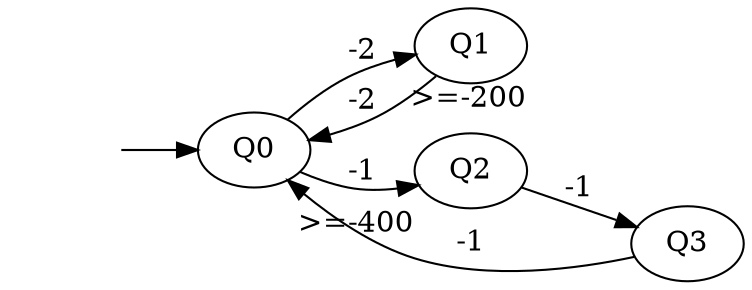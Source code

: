 digraph g {
    rankdir=LR;
    Qi[style=invis];
    Q1[xlabel=">=-200"];
    Q2[xlabel=">=-400"];
    Qi -> Q0;
    Q0 -> Q1[label="-2"];
    Q1 -> Q0[label="-2"];
    Q0 -> Q2[label="-1"];
    Q2 -> Q3[label="-1"];
    Q3 -> Q0[label="-1"];
}